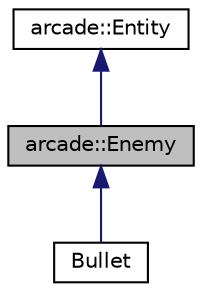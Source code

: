 digraph "arcade::Enemy"
{
 // LATEX_PDF_SIZE
  edge [fontname="Helvetica",fontsize="10",labelfontname="Helvetica",labelfontsize="10"];
  node [fontname="Helvetica",fontsize="10",shape=record];
  Node1 [label="arcade::Enemy",height=0.2,width=0.4,color="black", fillcolor="grey75", style="filled", fontcolor="black",tooltip=" "];
  Node2 -> Node1 [dir="back",color="midnightblue",fontsize="10",style="solid",fontname="Helvetica"];
  Node2 [label="arcade::Entity",height=0.2,width=0.4,color="black", fillcolor="white", style="filled",URL="$classarcade_1_1_entity.html",tooltip=" "];
  Node1 -> Node3 [dir="back",color="midnightblue",fontsize="10",style="solid",fontname="Helvetica"];
  Node3 [label="Bullet",height=0.2,width=0.4,color="black", fillcolor="white", style="filled",URL="$class_bullet.html",tooltip=" "];
}
